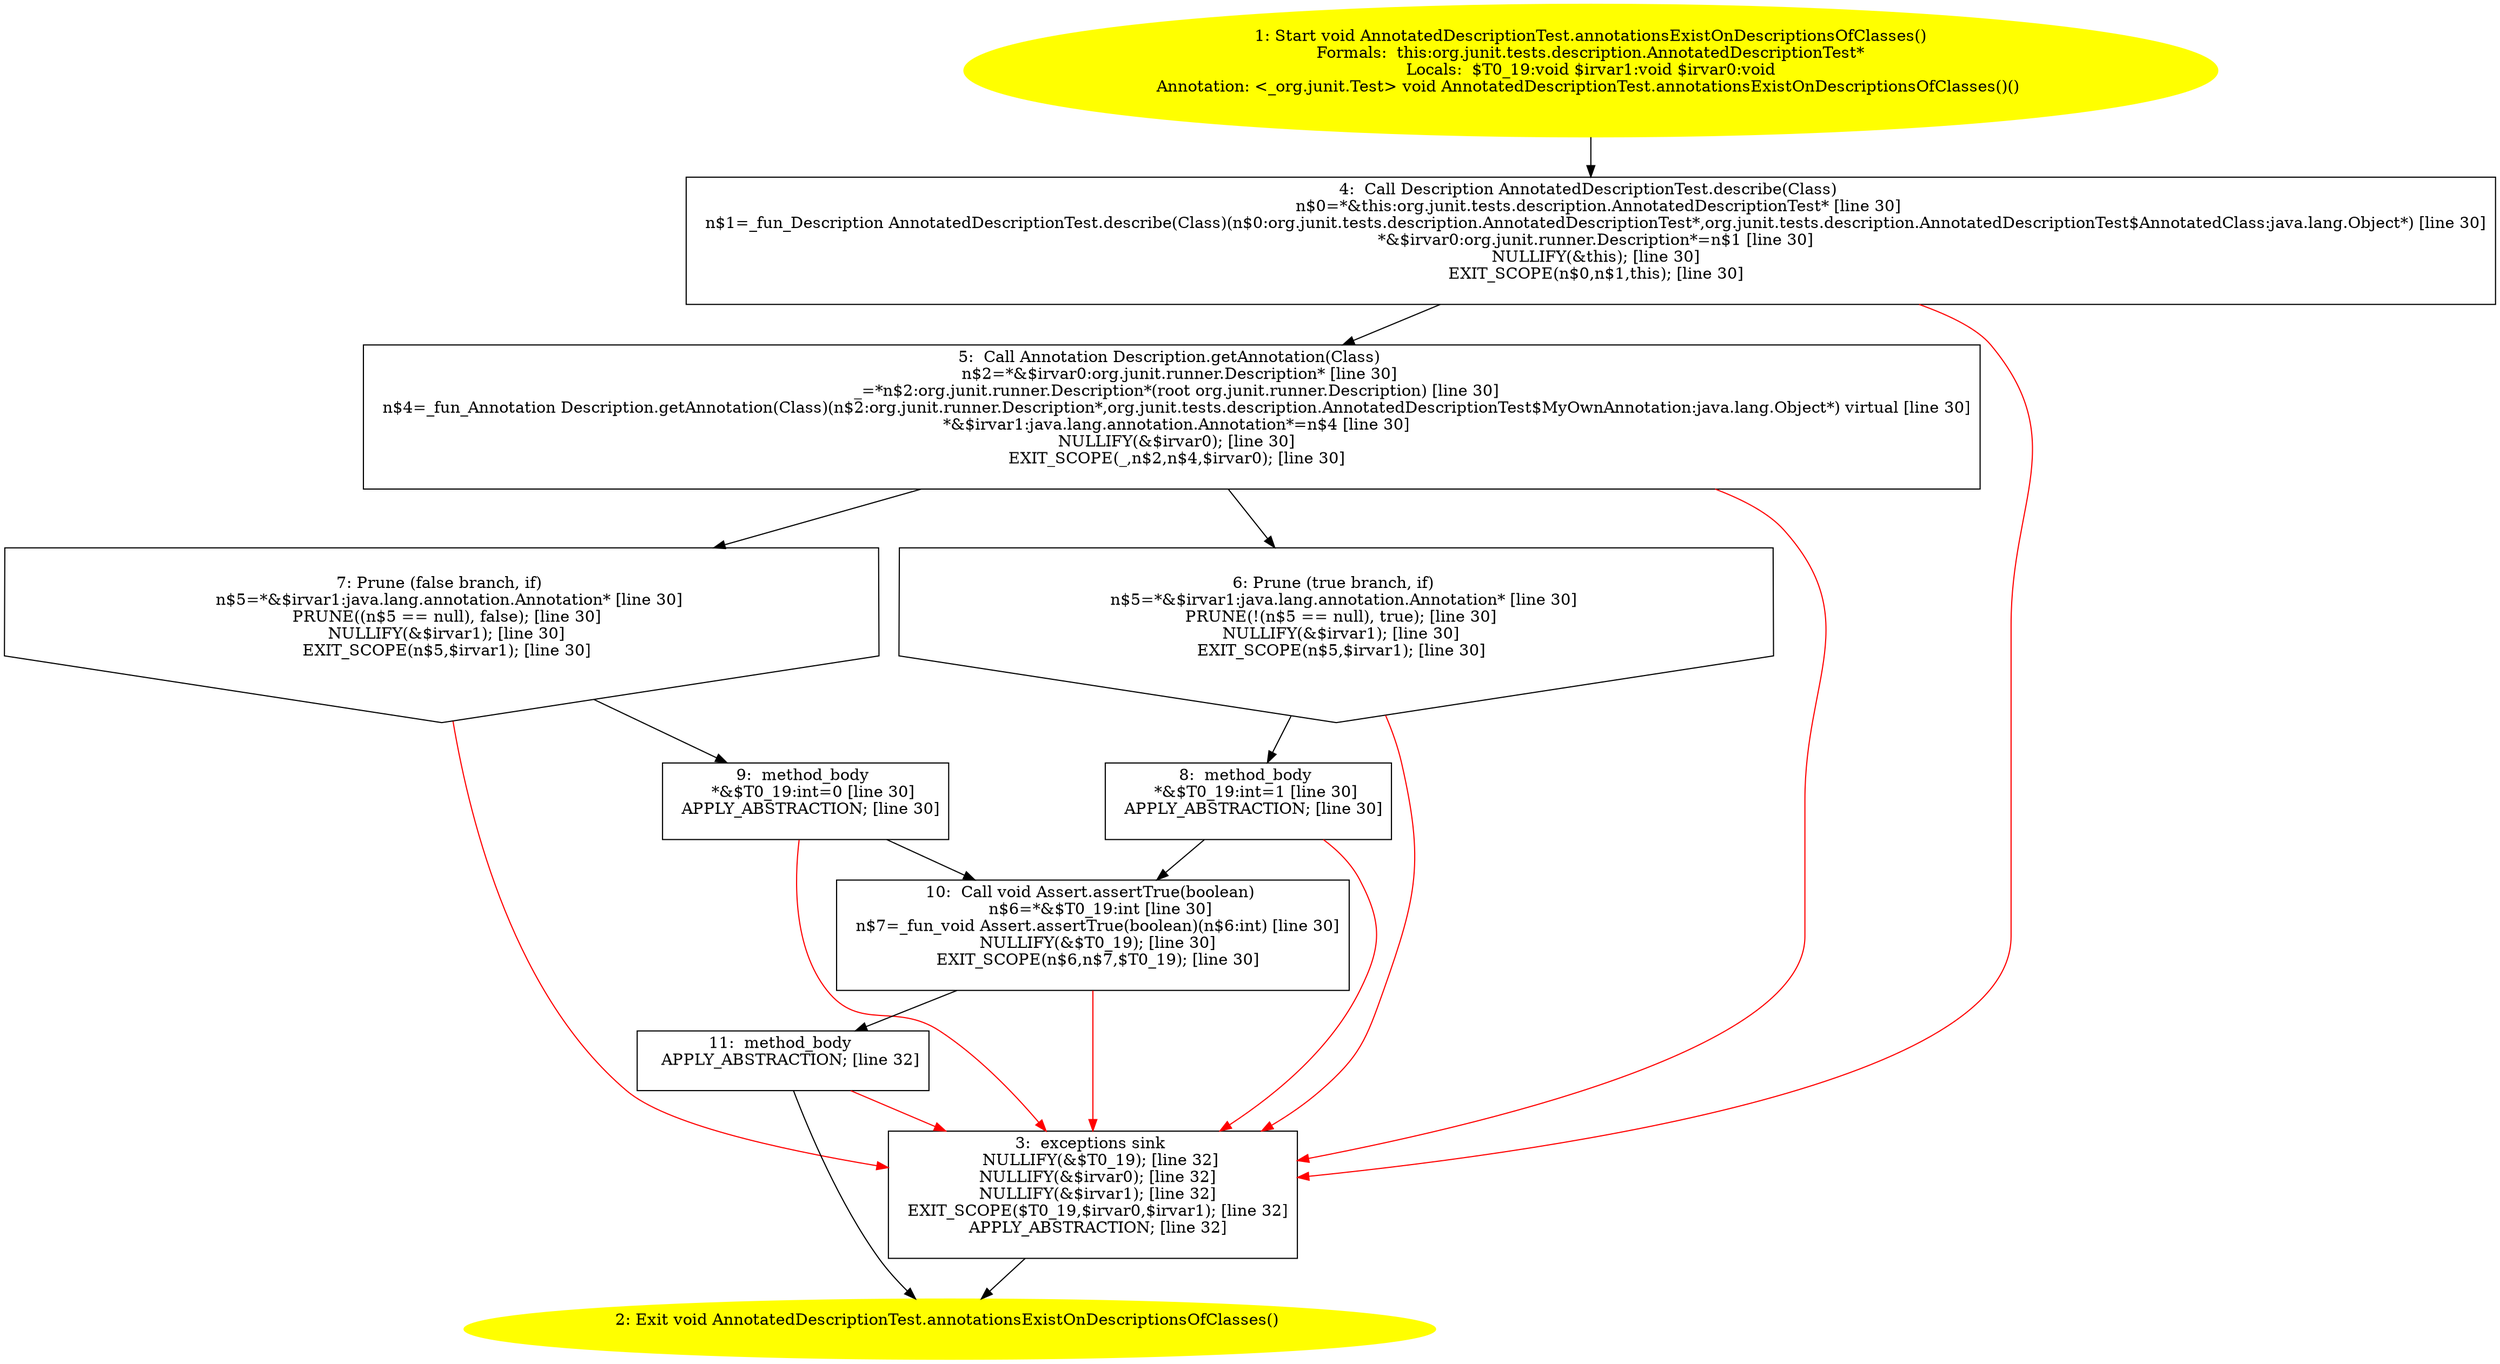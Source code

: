 /* @generated */
digraph cfg {
"org.junit.tests.description.AnnotatedDescriptionTest.annotationsExistOnDescriptionsOfClasses():void.31f2087fd4872140e4575141955005e5_1" [label="1: Start void AnnotatedDescriptionTest.annotationsExistOnDescriptionsOfClasses()\nFormals:  this:org.junit.tests.description.AnnotatedDescriptionTest*\nLocals:  $T0_19:void $irvar1:void $irvar0:void\nAnnotation: <_org.junit.Test> void AnnotatedDescriptionTest.annotationsExistOnDescriptionsOfClasses()() \n  " color=yellow style=filled]
	

	 "org.junit.tests.description.AnnotatedDescriptionTest.annotationsExistOnDescriptionsOfClasses():void.31f2087fd4872140e4575141955005e5_1" -> "org.junit.tests.description.AnnotatedDescriptionTest.annotationsExistOnDescriptionsOfClasses():void.31f2087fd4872140e4575141955005e5_4" ;
"org.junit.tests.description.AnnotatedDescriptionTest.annotationsExistOnDescriptionsOfClasses():void.31f2087fd4872140e4575141955005e5_2" [label="2: Exit void AnnotatedDescriptionTest.annotationsExistOnDescriptionsOfClasses() \n  " color=yellow style=filled]
	

"org.junit.tests.description.AnnotatedDescriptionTest.annotationsExistOnDescriptionsOfClasses():void.31f2087fd4872140e4575141955005e5_3" [label="3:  exceptions sink \n   NULLIFY(&$T0_19); [line 32]\n  NULLIFY(&$irvar0); [line 32]\n  NULLIFY(&$irvar1); [line 32]\n  EXIT_SCOPE($T0_19,$irvar0,$irvar1); [line 32]\n  APPLY_ABSTRACTION; [line 32]\n " shape="box"]
	

	 "org.junit.tests.description.AnnotatedDescriptionTest.annotationsExistOnDescriptionsOfClasses():void.31f2087fd4872140e4575141955005e5_3" -> "org.junit.tests.description.AnnotatedDescriptionTest.annotationsExistOnDescriptionsOfClasses():void.31f2087fd4872140e4575141955005e5_2" ;
"org.junit.tests.description.AnnotatedDescriptionTest.annotationsExistOnDescriptionsOfClasses():void.31f2087fd4872140e4575141955005e5_4" [label="4:  Call Description AnnotatedDescriptionTest.describe(Class) \n   n$0=*&this:org.junit.tests.description.AnnotatedDescriptionTest* [line 30]\n  n$1=_fun_Description AnnotatedDescriptionTest.describe(Class)(n$0:org.junit.tests.description.AnnotatedDescriptionTest*,org.junit.tests.description.AnnotatedDescriptionTest$AnnotatedClass:java.lang.Object*) [line 30]\n  *&$irvar0:org.junit.runner.Description*=n$1 [line 30]\n  NULLIFY(&this); [line 30]\n  EXIT_SCOPE(n$0,n$1,this); [line 30]\n " shape="box"]
	

	 "org.junit.tests.description.AnnotatedDescriptionTest.annotationsExistOnDescriptionsOfClasses():void.31f2087fd4872140e4575141955005e5_4" -> "org.junit.tests.description.AnnotatedDescriptionTest.annotationsExistOnDescriptionsOfClasses():void.31f2087fd4872140e4575141955005e5_5" ;
	 "org.junit.tests.description.AnnotatedDescriptionTest.annotationsExistOnDescriptionsOfClasses():void.31f2087fd4872140e4575141955005e5_4" -> "org.junit.tests.description.AnnotatedDescriptionTest.annotationsExistOnDescriptionsOfClasses():void.31f2087fd4872140e4575141955005e5_3" [color="red" ];
"org.junit.tests.description.AnnotatedDescriptionTest.annotationsExistOnDescriptionsOfClasses():void.31f2087fd4872140e4575141955005e5_5" [label="5:  Call Annotation Description.getAnnotation(Class) \n   n$2=*&$irvar0:org.junit.runner.Description* [line 30]\n  _=*n$2:org.junit.runner.Description*(root org.junit.runner.Description) [line 30]\n  n$4=_fun_Annotation Description.getAnnotation(Class)(n$2:org.junit.runner.Description*,org.junit.tests.description.AnnotatedDescriptionTest$MyOwnAnnotation:java.lang.Object*) virtual [line 30]\n  *&$irvar1:java.lang.annotation.Annotation*=n$4 [line 30]\n  NULLIFY(&$irvar0); [line 30]\n  EXIT_SCOPE(_,n$2,n$4,$irvar0); [line 30]\n " shape="box"]
	

	 "org.junit.tests.description.AnnotatedDescriptionTest.annotationsExistOnDescriptionsOfClasses():void.31f2087fd4872140e4575141955005e5_5" -> "org.junit.tests.description.AnnotatedDescriptionTest.annotationsExistOnDescriptionsOfClasses():void.31f2087fd4872140e4575141955005e5_6" ;
	 "org.junit.tests.description.AnnotatedDescriptionTest.annotationsExistOnDescriptionsOfClasses():void.31f2087fd4872140e4575141955005e5_5" -> "org.junit.tests.description.AnnotatedDescriptionTest.annotationsExistOnDescriptionsOfClasses():void.31f2087fd4872140e4575141955005e5_7" ;
	 "org.junit.tests.description.AnnotatedDescriptionTest.annotationsExistOnDescriptionsOfClasses():void.31f2087fd4872140e4575141955005e5_5" -> "org.junit.tests.description.AnnotatedDescriptionTest.annotationsExistOnDescriptionsOfClasses():void.31f2087fd4872140e4575141955005e5_3" [color="red" ];
"org.junit.tests.description.AnnotatedDescriptionTest.annotationsExistOnDescriptionsOfClasses():void.31f2087fd4872140e4575141955005e5_6" [label="6: Prune (true branch, if) \n   n$5=*&$irvar1:java.lang.annotation.Annotation* [line 30]\n  PRUNE(!(n$5 == null), true); [line 30]\n  NULLIFY(&$irvar1); [line 30]\n  EXIT_SCOPE(n$5,$irvar1); [line 30]\n " shape="invhouse"]
	

	 "org.junit.tests.description.AnnotatedDescriptionTest.annotationsExistOnDescriptionsOfClasses():void.31f2087fd4872140e4575141955005e5_6" -> "org.junit.tests.description.AnnotatedDescriptionTest.annotationsExistOnDescriptionsOfClasses():void.31f2087fd4872140e4575141955005e5_8" ;
	 "org.junit.tests.description.AnnotatedDescriptionTest.annotationsExistOnDescriptionsOfClasses():void.31f2087fd4872140e4575141955005e5_6" -> "org.junit.tests.description.AnnotatedDescriptionTest.annotationsExistOnDescriptionsOfClasses():void.31f2087fd4872140e4575141955005e5_3" [color="red" ];
"org.junit.tests.description.AnnotatedDescriptionTest.annotationsExistOnDescriptionsOfClasses():void.31f2087fd4872140e4575141955005e5_7" [label="7: Prune (false branch, if) \n   n$5=*&$irvar1:java.lang.annotation.Annotation* [line 30]\n  PRUNE((n$5 == null), false); [line 30]\n  NULLIFY(&$irvar1); [line 30]\n  EXIT_SCOPE(n$5,$irvar1); [line 30]\n " shape="invhouse"]
	

	 "org.junit.tests.description.AnnotatedDescriptionTest.annotationsExistOnDescriptionsOfClasses():void.31f2087fd4872140e4575141955005e5_7" -> "org.junit.tests.description.AnnotatedDescriptionTest.annotationsExistOnDescriptionsOfClasses():void.31f2087fd4872140e4575141955005e5_9" ;
	 "org.junit.tests.description.AnnotatedDescriptionTest.annotationsExistOnDescriptionsOfClasses():void.31f2087fd4872140e4575141955005e5_7" -> "org.junit.tests.description.AnnotatedDescriptionTest.annotationsExistOnDescriptionsOfClasses():void.31f2087fd4872140e4575141955005e5_3" [color="red" ];
"org.junit.tests.description.AnnotatedDescriptionTest.annotationsExistOnDescriptionsOfClasses():void.31f2087fd4872140e4575141955005e5_8" [label="8:  method_body \n   *&$T0_19:int=1 [line 30]\n  APPLY_ABSTRACTION; [line 30]\n " shape="box"]
	

	 "org.junit.tests.description.AnnotatedDescriptionTest.annotationsExistOnDescriptionsOfClasses():void.31f2087fd4872140e4575141955005e5_8" -> "org.junit.tests.description.AnnotatedDescriptionTest.annotationsExistOnDescriptionsOfClasses():void.31f2087fd4872140e4575141955005e5_10" ;
	 "org.junit.tests.description.AnnotatedDescriptionTest.annotationsExistOnDescriptionsOfClasses():void.31f2087fd4872140e4575141955005e5_8" -> "org.junit.tests.description.AnnotatedDescriptionTest.annotationsExistOnDescriptionsOfClasses():void.31f2087fd4872140e4575141955005e5_3" [color="red" ];
"org.junit.tests.description.AnnotatedDescriptionTest.annotationsExistOnDescriptionsOfClasses():void.31f2087fd4872140e4575141955005e5_9" [label="9:  method_body \n   *&$T0_19:int=0 [line 30]\n  APPLY_ABSTRACTION; [line 30]\n " shape="box"]
	

	 "org.junit.tests.description.AnnotatedDescriptionTest.annotationsExistOnDescriptionsOfClasses():void.31f2087fd4872140e4575141955005e5_9" -> "org.junit.tests.description.AnnotatedDescriptionTest.annotationsExistOnDescriptionsOfClasses():void.31f2087fd4872140e4575141955005e5_10" ;
	 "org.junit.tests.description.AnnotatedDescriptionTest.annotationsExistOnDescriptionsOfClasses():void.31f2087fd4872140e4575141955005e5_9" -> "org.junit.tests.description.AnnotatedDescriptionTest.annotationsExistOnDescriptionsOfClasses():void.31f2087fd4872140e4575141955005e5_3" [color="red" ];
"org.junit.tests.description.AnnotatedDescriptionTest.annotationsExistOnDescriptionsOfClasses():void.31f2087fd4872140e4575141955005e5_10" [label="10:  Call void Assert.assertTrue(boolean) \n   n$6=*&$T0_19:int [line 30]\n  n$7=_fun_void Assert.assertTrue(boolean)(n$6:int) [line 30]\n  NULLIFY(&$T0_19); [line 30]\n  EXIT_SCOPE(n$6,n$7,$T0_19); [line 30]\n " shape="box"]
	

	 "org.junit.tests.description.AnnotatedDescriptionTest.annotationsExistOnDescriptionsOfClasses():void.31f2087fd4872140e4575141955005e5_10" -> "org.junit.tests.description.AnnotatedDescriptionTest.annotationsExistOnDescriptionsOfClasses():void.31f2087fd4872140e4575141955005e5_11" ;
	 "org.junit.tests.description.AnnotatedDescriptionTest.annotationsExistOnDescriptionsOfClasses():void.31f2087fd4872140e4575141955005e5_10" -> "org.junit.tests.description.AnnotatedDescriptionTest.annotationsExistOnDescriptionsOfClasses():void.31f2087fd4872140e4575141955005e5_3" [color="red" ];
"org.junit.tests.description.AnnotatedDescriptionTest.annotationsExistOnDescriptionsOfClasses():void.31f2087fd4872140e4575141955005e5_11" [label="11:  method_body \n   APPLY_ABSTRACTION; [line 32]\n " shape="box"]
	

	 "org.junit.tests.description.AnnotatedDescriptionTest.annotationsExistOnDescriptionsOfClasses():void.31f2087fd4872140e4575141955005e5_11" -> "org.junit.tests.description.AnnotatedDescriptionTest.annotationsExistOnDescriptionsOfClasses():void.31f2087fd4872140e4575141955005e5_2" ;
	 "org.junit.tests.description.AnnotatedDescriptionTest.annotationsExistOnDescriptionsOfClasses():void.31f2087fd4872140e4575141955005e5_11" -> "org.junit.tests.description.AnnotatedDescriptionTest.annotationsExistOnDescriptionsOfClasses():void.31f2087fd4872140e4575141955005e5_3" [color="red" ];
}
